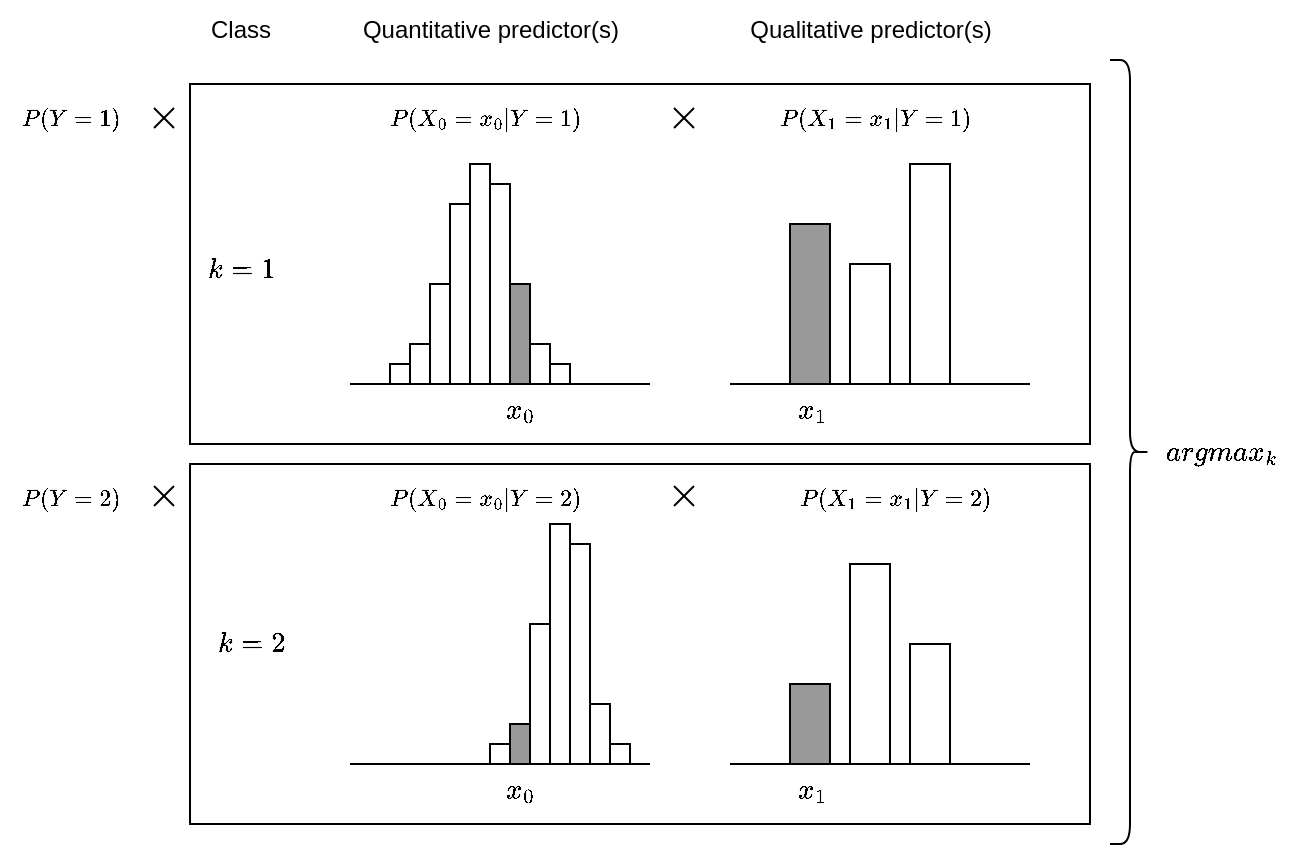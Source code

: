 <mxfile version="21.6.1" type="device">
  <diagram name="Page-1" id="qrGFlhDthQRWNVfsWTtx">
    <mxGraphModel dx="1692" dy="452" grid="1" gridSize="10" guides="1" tooltips="1" connect="1" arrows="1" fold="1" page="1" pageScale="1" pageWidth="850" pageHeight="1100" math="1" shadow="0">
      <root>
        <mxCell id="0" />
        <mxCell id="1" parent="0" />
        <mxCell id="MKsPukbwXDs_1XyzE4-Y-95" value="" style="rounded=0;whiteSpace=wrap;html=1;" vertex="1" parent="1">
          <mxGeometry x="30" y="50" width="450" height="180" as="geometry" />
        </mxCell>
        <mxCell id="MKsPukbwXDs_1XyzE4-Y-94" value="" style="rounded=0;whiteSpace=wrap;html=1;" vertex="1" parent="1">
          <mxGeometry x="30" y="240" width="450" height="180" as="geometry" />
        </mxCell>
        <mxCell id="MKsPukbwXDs_1XyzE4-Y-2" value="" style="endArrow=none;html=1;rounded=0;" edge="1" parent="1">
          <mxGeometry width="50" height="50" relative="1" as="geometry">
            <mxPoint x="110" y="200" as="sourcePoint" />
            <mxPoint x="260" y="200" as="targetPoint" />
          </mxGeometry>
        </mxCell>
        <mxCell id="MKsPukbwXDs_1XyzE4-Y-3" value="" style="rounded=0;whiteSpace=wrap;html=1;" vertex="1" parent="1">
          <mxGeometry x="130" y="190" width="10" height="10" as="geometry" />
        </mxCell>
        <mxCell id="MKsPukbwXDs_1XyzE4-Y-4" value="" style="rounded=0;whiteSpace=wrap;html=1;" vertex="1" parent="1">
          <mxGeometry x="140" y="180" width="10" height="20" as="geometry" />
        </mxCell>
        <mxCell id="MKsPukbwXDs_1XyzE4-Y-5" value="" style="rounded=0;whiteSpace=wrap;html=1;" vertex="1" parent="1">
          <mxGeometry x="150" y="150" width="10" height="50" as="geometry" />
        </mxCell>
        <mxCell id="MKsPukbwXDs_1XyzE4-Y-6" value="" style="rounded=0;whiteSpace=wrap;html=1;" vertex="1" parent="1">
          <mxGeometry x="160" y="110" width="10" height="90" as="geometry" />
        </mxCell>
        <mxCell id="MKsPukbwXDs_1XyzE4-Y-7" value="" style="rounded=0;whiteSpace=wrap;html=1;" vertex="1" parent="1">
          <mxGeometry x="170" y="90" width="10" height="110" as="geometry" />
        </mxCell>
        <mxCell id="MKsPukbwXDs_1XyzE4-Y-8" value="" style="rounded=0;whiteSpace=wrap;html=1;" vertex="1" parent="1">
          <mxGeometry x="180" y="100" width="10" height="100" as="geometry" />
        </mxCell>
        <mxCell id="MKsPukbwXDs_1XyzE4-Y-9" value="" style="rounded=0;whiteSpace=wrap;html=1;fillColor=#999999;" vertex="1" parent="1">
          <mxGeometry x="190" y="150" width="10" height="50" as="geometry" />
        </mxCell>
        <mxCell id="MKsPukbwXDs_1XyzE4-Y-10" value="" style="rounded=0;whiteSpace=wrap;html=1;" vertex="1" parent="1">
          <mxGeometry x="200" y="180" width="10" height="20" as="geometry" />
        </mxCell>
        <mxCell id="MKsPukbwXDs_1XyzE4-Y-11" value="" style="rounded=0;whiteSpace=wrap;html=1;" vertex="1" parent="1">
          <mxGeometry x="210" y="190" width="10" height="10" as="geometry" />
        </mxCell>
        <mxCell id="MKsPukbwXDs_1XyzE4-Y-12" value="" style="endArrow=none;html=1;rounded=0;" edge="1" parent="1">
          <mxGeometry width="50" height="50" relative="1" as="geometry">
            <mxPoint x="110" y="390" as="sourcePoint" />
            <mxPoint x="260" y="390" as="targetPoint" />
          </mxGeometry>
        </mxCell>
        <mxCell id="MKsPukbwXDs_1XyzE4-Y-13" value="" style="rounded=0;whiteSpace=wrap;html=1;" vertex="1" parent="1">
          <mxGeometry x="180" y="380" width="10" height="10" as="geometry" />
        </mxCell>
        <mxCell id="MKsPukbwXDs_1XyzE4-Y-22" value="" style="edgeStyle=orthogonalEdgeStyle;rounded=0;orthogonalLoop=1;jettySize=auto;html=1;" edge="1" parent="1" source="MKsPukbwXDs_1XyzE4-Y-14" target="MKsPukbwXDs_1XyzE4-Y-17">
          <mxGeometry relative="1" as="geometry" />
        </mxCell>
        <mxCell id="MKsPukbwXDs_1XyzE4-Y-14" value="" style="rounded=0;whiteSpace=wrap;html=1;fillColor=#999999;" vertex="1" parent="1">
          <mxGeometry x="190" y="370" width="10" height="20" as="geometry" />
        </mxCell>
        <mxCell id="MKsPukbwXDs_1XyzE4-Y-15" value="" style="rounded=0;whiteSpace=wrap;html=1;" vertex="1" parent="1">
          <mxGeometry x="200" y="320" width="10" height="70" as="geometry" />
        </mxCell>
        <mxCell id="MKsPukbwXDs_1XyzE4-Y-16" value="" style="rounded=0;whiteSpace=wrap;html=1;" vertex="1" parent="1">
          <mxGeometry x="210" y="270" width="10" height="120" as="geometry" />
        </mxCell>
        <mxCell id="MKsPukbwXDs_1XyzE4-Y-17" value="" style="rounded=0;whiteSpace=wrap;html=1;" vertex="1" parent="1">
          <mxGeometry x="220" y="280" width="10" height="110" as="geometry" />
        </mxCell>
        <mxCell id="MKsPukbwXDs_1XyzE4-Y-19" value="" style="rounded=0;whiteSpace=wrap;html=1;" vertex="1" parent="1">
          <mxGeometry x="230" y="360" width="10" height="30" as="geometry" />
        </mxCell>
        <mxCell id="MKsPukbwXDs_1XyzE4-Y-20" value="" style="rounded=0;whiteSpace=wrap;html=1;" vertex="1" parent="1">
          <mxGeometry x="240" y="380" width="10" height="10" as="geometry" />
        </mxCell>
        <mxCell id="MKsPukbwXDs_1XyzE4-Y-24" value="\(x_0\)" style="text;html=1;align=center;verticalAlign=middle;resizable=0;points=[];autosize=1;strokeColor=none;fillColor=none;" vertex="1" parent="1">
          <mxGeometry x="165" y="388" width="60" height="30" as="geometry" />
        </mxCell>
        <mxCell id="MKsPukbwXDs_1XyzE4-Y-25" value="\(k = 1\)" style="text;html=1;align=center;verticalAlign=middle;resizable=0;points=[];autosize=1;strokeColor=none;fillColor=none;" vertex="1" parent="1">
          <mxGeometry x="25" y="128" width="60" height="30" as="geometry" />
        </mxCell>
        <mxCell id="MKsPukbwXDs_1XyzE4-Y-26" value="\(k = 2\)" style="text;html=1;align=center;verticalAlign=middle;resizable=0;points=[];autosize=1;strokeColor=none;fillColor=none;" vertex="1" parent="1">
          <mxGeometry x="30" y="315" width="60" height="30" as="geometry" />
        </mxCell>
        <mxCell id="MKsPukbwXDs_1XyzE4-Y-27" value="Class" style="text;html=1;align=center;verticalAlign=middle;resizable=0;points=[];autosize=1;strokeColor=none;fillColor=none;" vertex="1" parent="1">
          <mxGeometry x="30" y="8" width="50" height="30" as="geometry" />
        </mxCell>
        <mxCell id="MKsPukbwXDs_1XyzE4-Y-28" value="Quantitative predictor(s)" style="text;html=1;align=center;verticalAlign=middle;resizable=0;points=[];autosize=1;strokeColor=none;fillColor=none;" vertex="1" parent="1">
          <mxGeometry x="105" y="8" width="150" height="30" as="geometry" />
        </mxCell>
        <mxCell id="MKsPukbwXDs_1XyzE4-Y-29" value="Qualitative predictor(s)" style="text;html=1;align=center;verticalAlign=middle;resizable=0;points=[];autosize=1;strokeColor=none;fillColor=none;" vertex="1" parent="1">
          <mxGeometry x="300" y="8" width="140" height="30" as="geometry" />
        </mxCell>
        <mxCell id="MKsPukbwXDs_1XyzE4-Y-65" value="" style="endArrow=none;html=1;rounded=0;" edge="1" parent="1">
          <mxGeometry width="50" height="50" relative="1" as="geometry">
            <mxPoint x="300" y="200" as="sourcePoint" />
            <mxPoint x="450" y="200" as="targetPoint" />
          </mxGeometry>
        </mxCell>
        <mxCell id="MKsPukbwXDs_1XyzE4-Y-67" value="" style="rounded=0;whiteSpace=wrap;html=1;fillColor=#999999;" vertex="1" parent="1">
          <mxGeometry x="330" y="120" width="20" height="80" as="geometry" />
        </mxCell>
        <mxCell id="MKsPukbwXDs_1XyzE4-Y-70" value="" style="rounded=0;whiteSpace=wrap;html=1;" vertex="1" parent="1">
          <mxGeometry x="360" y="140" width="20" height="60" as="geometry" />
        </mxCell>
        <mxCell id="MKsPukbwXDs_1XyzE4-Y-73" value="" style="rounded=0;whiteSpace=wrap;html=1;" vertex="1" parent="1">
          <mxGeometry x="390" y="90" width="20" height="110" as="geometry" />
        </mxCell>
        <mxCell id="MKsPukbwXDs_1XyzE4-Y-76" value="" style="endArrow=none;html=1;rounded=0;" edge="1" parent="1">
          <mxGeometry width="50" height="50" relative="1" as="geometry">
            <mxPoint x="300" y="390" as="sourcePoint" />
            <mxPoint x="450" y="390" as="targetPoint" />
          </mxGeometry>
        </mxCell>
        <mxCell id="MKsPukbwXDs_1XyzE4-Y-77" value="" style="rounded=0;whiteSpace=wrap;html=1;fillColor=#999999;" vertex="1" parent="1">
          <mxGeometry x="330" y="350" width="20" height="40" as="geometry" />
        </mxCell>
        <mxCell id="MKsPukbwXDs_1XyzE4-Y-78" value="" style="rounded=0;whiteSpace=wrap;html=1;" vertex="1" parent="1">
          <mxGeometry x="360" y="290" width="20" height="100" as="geometry" />
        </mxCell>
        <mxCell id="MKsPukbwXDs_1XyzE4-Y-79" value="" style="rounded=0;whiteSpace=wrap;html=1;" vertex="1" parent="1">
          <mxGeometry x="390" y="330" width="20" height="60" as="geometry" />
        </mxCell>
        <mxCell id="MKsPukbwXDs_1XyzE4-Y-81" value="\(x_1\)" style="text;html=1;align=center;verticalAlign=middle;resizable=0;points=[];autosize=1;strokeColor=none;fillColor=none;" vertex="1" parent="1">
          <mxGeometry x="311" y="388" width="60" height="30" as="geometry" />
        </mxCell>
        <mxCell id="MKsPukbwXDs_1XyzE4-Y-82" value="\(P(X_0 = x_0 | Y=1)\)" style="text;html=1;align=center;verticalAlign=middle;resizable=0;points=[];autosize=1;strokeColor=none;fillColor=none;fontSize=10;" vertex="1" parent="1">
          <mxGeometry x="117" y="52" width="120" height="30" as="geometry" />
        </mxCell>
        <mxCell id="MKsPukbwXDs_1XyzE4-Y-83" value="\(P(X_1 = x_1 | Y=1)\)" style="text;html=1;align=center;verticalAlign=middle;resizable=0;points=[];autosize=1;strokeColor=none;fillColor=none;fontSize=10;" vertex="1" parent="1">
          <mxGeometry x="312" y="52" width="120" height="30" as="geometry" />
        </mxCell>
        <mxCell id="MKsPukbwXDs_1XyzE4-Y-84" value="\(P(X_0 = x_0 | Y=2)\)" style="text;html=1;align=center;verticalAlign=middle;resizable=0;points=[];autosize=1;strokeColor=none;fillColor=none;fontSize=10;" vertex="1" parent="1">
          <mxGeometry x="117" y="242" width="120" height="30" as="geometry" />
        </mxCell>
        <mxCell id="MKsPukbwXDs_1XyzE4-Y-85" value="\(P(X_1 = x_1 | Y=2)\)" style="text;html=1;align=center;verticalAlign=middle;resizable=0;points=[];autosize=1;strokeColor=none;fillColor=none;fontSize=10;" vertex="1" parent="1">
          <mxGeometry x="322" y="242" width="120" height="30" as="geometry" />
        </mxCell>
        <mxCell id="MKsPukbwXDs_1XyzE4-Y-86" value="" style="endArrow=none;html=1;rounded=0;" edge="1" parent="1">
          <mxGeometry width="50" height="50" relative="1" as="geometry">
            <mxPoint x="272" y="72" as="sourcePoint" />
            <mxPoint x="282" y="62" as="targetPoint" />
          </mxGeometry>
        </mxCell>
        <mxCell id="MKsPukbwXDs_1XyzE4-Y-87" value="" style="endArrow=none;html=1;rounded=0;" edge="1" parent="1">
          <mxGeometry width="50" height="50" relative="1" as="geometry">
            <mxPoint x="282" y="72" as="sourcePoint" />
            <mxPoint x="272" y="62" as="targetPoint" />
          </mxGeometry>
        </mxCell>
        <mxCell id="MKsPukbwXDs_1XyzE4-Y-88" value="" style="endArrow=none;html=1;rounded=0;" edge="1" parent="1">
          <mxGeometry width="50" height="50" relative="1" as="geometry">
            <mxPoint x="272" y="261" as="sourcePoint" />
            <mxPoint x="282" y="251" as="targetPoint" />
          </mxGeometry>
        </mxCell>
        <mxCell id="MKsPukbwXDs_1XyzE4-Y-89" value="" style="endArrow=none;html=1;rounded=0;" edge="1" parent="1">
          <mxGeometry width="50" height="50" relative="1" as="geometry">
            <mxPoint x="282" y="261" as="sourcePoint" />
            <mxPoint x="272" y="251" as="targetPoint" />
          </mxGeometry>
        </mxCell>
        <mxCell id="MKsPukbwXDs_1XyzE4-Y-92" value="\(x_0\)" style="text;html=1;align=center;verticalAlign=middle;resizable=0;points=[];autosize=1;strokeColor=none;fillColor=none;" vertex="1" parent="1">
          <mxGeometry x="165" y="198" width="60" height="30" as="geometry" />
        </mxCell>
        <mxCell id="MKsPukbwXDs_1XyzE4-Y-93" value="\(x_1\)" style="text;html=1;align=center;verticalAlign=middle;resizable=0;points=[];autosize=1;strokeColor=none;fillColor=none;" vertex="1" parent="1">
          <mxGeometry x="311" y="198" width="60" height="30" as="geometry" />
        </mxCell>
        <mxCell id="MKsPukbwXDs_1XyzE4-Y-98" value="\(P(Y= 1)\)" style="text;html=1;align=center;verticalAlign=middle;resizable=0;points=[];autosize=1;strokeColor=none;fillColor=none;fontSize=10;" vertex="1" parent="1">
          <mxGeometry x="-65" y="52" width="70" height="30" as="geometry" />
        </mxCell>
        <mxCell id="MKsPukbwXDs_1XyzE4-Y-99" value="\(P(Y= 2)\)" style="text;html=1;align=center;verticalAlign=middle;resizable=0;points=[];autosize=1;strokeColor=none;fillColor=none;fontSize=10;" vertex="1" parent="1">
          <mxGeometry x="-65" y="242" width="70" height="30" as="geometry" />
        </mxCell>
        <mxCell id="MKsPukbwXDs_1XyzE4-Y-100" value="" style="endArrow=none;html=1;rounded=0;" edge="1" parent="1">
          <mxGeometry width="50" height="50" relative="1" as="geometry">
            <mxPoint x="12" y="72" as="sourcePoint" />
            <mxPoint x="22" y="62" as="targetPoint" />
          </mxGeometry>
        </mxCell>
        <mxCell id="MKsPukbwXDs_1XyzE4-Y-101" value="" style="endArrow=none;html=1;rounded=0;" edge="1" parent="1">
          <mxGeometry width="50" height="50" relative="1" as="geometry">
            <mxPoint x="22" y="72" as="sourcePoint" />
            <mxPoint x="12" y="62" as="targetPoint" />
          </mxGeometry>
        </mxCell>
        <mxCell id="MKsPukbwXDs_1XyzE4-Y-102" value="" style="endArrow=none;html=1;rounded=0;" edge="1" parent="1">
          <mxGeometry width="50" height="50" relative="1" as="geometry">
            <mxPoint x="12" y="261" as="sourcePoint" />
            <mxPoint x="22" y="251" as="targetPoint" />
          </mxGeometry>
        </mxCell>
        <mxCell id="MKsPukbwXDs_1XyzE4-Y-103" value="" style="endArrow=none;html=1;rounded=0;" edge="1" parent="1">
          <mxGeometry width="50" height="50" relative="1" as="geometry">
            <mxPoint x="22" y="261" as="sourcePoint" />
            <mxPoint x="12" y="251" as="targetPoint" />
          </mxGeometry>
        </mxCell>
        <mxCell id="MKsPukbwXDs_1XyzE4-Y-104" value="" style="shape=curlyBracket;whiteSpace=wrap;html=1;rounded=1;flipH=1;labelPosition=right;verticalLabelPosition=middle;align=left;verticalAlign=middle;" vertex="1" parent="1">
          <mxGeometry x="490" y="38" width="20" height="392" as="geometry" />
        </mxCell>
        <mxCell id="MKsPukbwXDs_1XyzE4-Y-105" value="\(argmax_k\)" style="text;html=1;align=center;verticalAlign=middle;resizable=0;points=[];autosize=1;strokeColor=none;fillColor=none;" vertex="1" parent="1">
          <mxGeometry x="500" y="219" width="90" height="30" as="geometry" />
        </mxCell>
      </root>
    </mxGraphModel>
  </diagram>
</mxfile>
